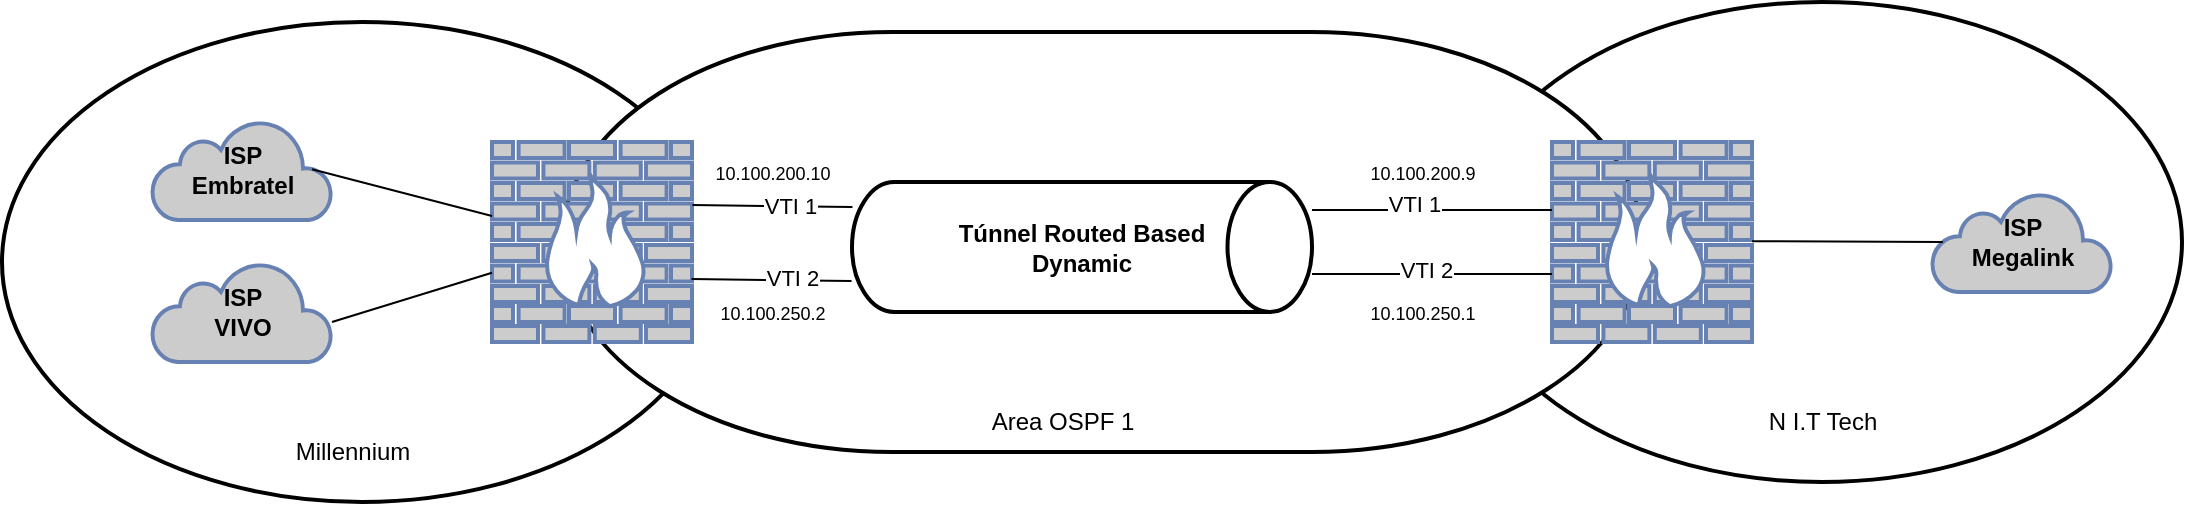 <mxfile version="20.7.4" type="github">
  <diagram id="ZgMbXRKv74JaCYQseVol" name="Página-1">
    <mxGraphModel dx="1394" dy="758" grid="1" gridSize="10" guides="1" tooltips="1" connect="1" arrows="1" fold="1" page="1" pageScale="1" pageWidth="1169" pageHeight="827" math="0" shadow="0">
      <root>
        <mxCell id="0" />
        <mxCell id="1" parent="0" />
        <mxCell id="ynvQH3PPTNnCebqvkkvs-32" value="" style="strokeWidth=2;html=1;shape=mxgraph.flowchart.start_2;whiteSpace=wrap;fontSize=12;fontColor=#000000;" vertex="1" parent="1">
          <mxGeometry x="750" y="330" width="360" height="240" as="geometry" />
        </mxCell>
        <mxCell id="ynvQH3PPTNnCebqvkkvs-31" value="" style="strokeWidth=2;html=1;shape=mxgraph.flowchart.start_2;whiteSpace=wrap;fontSize=12;fontColor=#000000;" vertex="1" parent="1">
          <mxGeometry x="20" y="340" width="360" height="240" as="geometry" />
        </mxCell>
        <mxCell id="ynvQH3PPTNnCebqvkkvs-29" value="" style="strokeWidth=2;html=1;shape=mxgraph.flowchart.terminator;whiteSpace=wrap;fontSize=9;fontColor=#000000;movable=1;resizable=1;rotatable=1;deletable=1;editable=1;connectable=1;" vertex="1" parent="1">
          <mxGeometry x="300" y="345" width="540" height="210" as="geometry" />
        </mxCell>
        <mxCell id="ynvQH3PPTNnCebqvkkvs-1" value="" style="fontColor=#0066CC;verticalAlign=top;verticalLabelPosition=bottom;labelPosition=center;align=center;html=1;outlineConnect=0;fillColor=#CCCCCC;strokeColor=#6881B3;gradientColor=none;gradientDirection=north;strokeWidth=2;shape=mxgraph.networks.firewall;" vertex="1" parent="1">
          <mxGeometry x="265" y="400" width="100" height="100" as="geometry" />
        </mxCell>
        <mxCell id="ynvQH3PPTNnCebqvkkvs-2" value="" style="fontColor=#0066CC;verticalAlign=top;verticalLabelPosition=bottom;labelPosition=center;align=center;html=1;outlineConnect=0;fillColor=#CCCCCC;strokeColor=#6881B3;gradientColor=none;gradientDirection=north;strokeWidth=2;shape=mxgraph.networks.firewall;" vertex="1" parent="1">
          <mxGeometry x="795" y="400" width="100" height="100" as="geometry" />
        </mxCell>
        <mxCell id="ynvQH3PPTNnCebqvkkvs-3" value="&lt;font color=&quot;#000000&quot;&gt;&lt;b&gt;ISP&lt;br&gt;Embratel&lt;/b&gt;&lt;br&gt;&lt;/font&gt;" style="html=1;outlineConnect=0;fillColor=#CCCCCC;strokeColor=#6881B3;gradientColor=none;gradientDirection=north;strokeWidth=2;shape=mxgraph.networks.cloud;fontColor=#ffffff;" vertex="1" parent="1">
          <mxGeometry x="95" y="389" width="90" height="50" as="geometry" />
        </mxCell>
        <mxCell id="ynvQH3PPTNnCebqvkkvs-4" value="&lt;b&gt;&lt;font color=&quot;#000000&quot;&gt;ISP&lt;br&gt;VIVO&lt;/font&gt;&lt;/b&gt;" style="html=1;outlineConnect=0;fillColor=#CCCCCC;strokeColor=#6881B3;gradientColor=none;gradientDirection=north;strokeWidth=2;shape=mxgraph.networks.cloud;fontColor=#ffffff;" vertex="1" parent="1">
          <mxGeometry x="95" y="460" width="90" height="50" as="geometry" />
        </mxCell>
        <mxCell id="ynvQH3PPTNnCebqvkkvs-5" value="&lt;b&gt;&lt;font color=&quot;#000000&quot;&gt;ISP&lt;br&gt;Megalink&lt;/font&gt;&lt;/b&gt;" style="html=1;outlineConnect=0;fillColor=#CCCCCC;strokeColor=#6881B3;gradientColor=none;gradientDirection=north;strokeWidth=2;shape=mxgraph.networks.cloud;fontColor=#ffffff;" vertex="1" parent="1">
          <mxGeometry x="985" y="425" width="90" height="50" as="geometry" />
        </mxCell>
        <mxCell id="ynvQH3PPTNnCebqvkkvs-8" value="&lt;b&gt;Túnnel Routed Based&lt;br&gt;Dynamic&lt;/b&gt;" style="strokeWidth=2;html=1;shape=mxgraph.flowchart.direct_data;whiteSpace=wrap;" vertex="1" parent="1">
          <mxGeometry x="445" y="420" width="230" height="65" as="geometry" />
        </mxCell>
        <mxCell id="ynvQH3PPTNnCebqvkkvs-9" value="" style="shape=link;html=1;rounded=0;exitX=1;exitY=0.5;exitDx=0;exitDy=0;exitPerimeter=0;width=37;" edge="1" parent="1" source="ynvQH3PPTNnCebqvkkvs-1" target="ynvQH3PPTNnCebqvkkvs-8">
          <mxGeometry width="100" relative="1" as="geometry">
            <mxPoint x="365" y="580" as="sourcePoint" />
            <mxPoint x="395" y="450" as="targetPoint" />
          </mxGeometry>
        </mxCell>
        <mxCell id="ynvQH3PPTNnCebqvkkvs-18" value="VTI 1" style="edgeLabel;html=1;align=center;verticalAlign=middle;resizable=0;points=[];fontColor=#000000;" vertex="1" connectable="0" parent="ynvQH3PPTNnCebqvkkvs-9">
          <mxGeometry x="0.219" y="19" relative="1" as="geometry">
            <mxPoint as="offset" />
          </mxGeometry>
        </mxCell>
        <mxCell id="ynvQH3PPTNnCebqvkkvs-21" value="VTI 2" style="edgeLabel;html=1;align=center;verticalAlign=middle;resizable=0;points=[];fontColor=#000000;" vertex="1" connectable="0" parent="ynvQH3PPTNnCebqvkkvs-9">
          <mxGeometry x="0.256" y="-17" relative="1" as="geometry">
            <mxPoint as="offset" />
          </mxGeometry>
        </mxCell>
        <mxCell id="ynvQH3PPTNnCebqvkkvs-13" value="" style="shape=link;html=1;rounded=0;entryX=0;entryY=0.5;entryDx=0;entryDy=0;entryPerimeter=0;width=32;" edge="1" parent="1" target="ynvQH3PPTNnCebqvkkvs-2">
          <mxGeometry width="100" relative="1" as="geometry">
            <mxPoint x="675" y="450" as="sourcePoint" />
            <mxPoint x="775" y="450" as="targetPoint" />
          </mxGeometry>
        </mxCell>
        <mxCell id="ynvQH3PPTNnCebqvkkvs-19" value="VTI 1" style="edgeLabel;html=1;align=center;verticalAlign=middle;resizable=0;points=[];fontColor=#000000;" vertex="1" connectable="0" parent="ynvQH3PPTNnCebqvkkvs-13">
          <mxGeometry x="-0.15" y="19" relative="1" as="geometry">
            <mxPoint as="offset" />
          </mxGeometry>
        </mxCell>
        <mxCell id="ynvQH3PPTNnCebqvkkvs-20" value="VTI 2" style="edgeLabel;html=1;align=center;verticalAlign=middle;resizable=0;points=[];fontColor=#000000;" vertex="1" connectable="0" parent="ynvQH3PPTNnCebqvkkvs-13">
          <mxGeometry x="-0.05" y="-14" relative="1" as="geometry">
            <mxPoint as="offset" />
          </mxGeometry>
        </mxCell>
        <mxCell id="ynvQH3PPTNnCebqvkkvs-14" value="" style="endArrow=none;html=1;rounded=0;" edge="1" parent="1" target="ynvQH3PPTNnCebqvkkvs-1">
          <mxGeometry width="50" height="50" relative="1" as="geometry">
            <mxPoint x="185" y="490" as="sourcePoint" />
            <mxPoint x="305" y="490" as="targetPoint" />
          </mxGeometry>
        </mxCell>
        <mxCell id="ynvQH3PPTNnCebqvkkvs-15" value="" style="endArrow=none;html=1;rounded=0;" edge="1" parent="1" target="ynvQH3PPTNnCebqvkkvs-1">
          <mxGeometry width="50" height="50" relative="1" as="geometry">
            <mxPoint x="175" y="413.62" as="sourcePoint" />
            <mxPoint x="255" y="389.005" as="targetPoint" />
          </mxGeometry>
        </mxCell>
        <mxCell id="ynvQH3PPTNnCebqvkkvs-16" value="" style="endArrow=none;html=1;rounded=0;entryX=0.06;entryY=0.5;entryDx=0;entryDy=0;entryPerimeter=0;" edge="1" parent="1" target="ynvQH3PPTNnCebqvkkvs-5">
          <mxGeometry width="50" height="50" relative="1" as="geometry">
            <mxPoint x="895" y="449.62" as="sourcePoint" />
            <mxPoint x="975" y="425.005" as="targetPoint" />
          </mxGeometry>
        </mxCell>
        <mxCell id="ynvQH3PPTNnCebqvkkvs-23" value="&lt;font style=&quot;font-size: 9px;&quot;&gt;10.100.200.10&lt;/font&gt;" style="text;html=1;align=center;verticalAlign=middle;resizable=0;points=[];autosize=1;strokeColor=none;fillColor=none;fontColor=#000000;" vertex="1" parent="1">
          <mxGeometry x="365" y="400" width="80" height="30" as="geometry" />
        </mxCell>
        <mxCell id="ynvQH3PPTNnCebqvkkvs-24" value="&lt;font style=&quot;font-size: 9px;&quot;&gt;10.100.200.9&lt;/font&gt;" style="text;html=1;align=center;verticalAlign=middle;resizable=0;points=[];autosize=1;strokeColor=none;fillColor=none;fontColor=#000000;" vertex="1" parent="1">
          <mxGeometry x="690" y="400" width="80" height="30" as="geometry" />
        </mxCell>
        <mxCell id="ynvQH3PPTNnCebqvkkvs-25" value="&lt;font style=&quot;font-size: 9px;&quot;&gt;10.100.250.2&lt;/font&gt;" style="text;html=1;align=center;verticalAlign=middle;resizable=0;points=[];autosize=1;strokeColor=none;fillColor=none;fontColor=#000000;" vertex="1" parent="1">
          <mxGeometry x="365" y="470" width="80" height="30" as="geometry" />
        </mxCell>
        <mxCell id="ynvQH3PPTNnCebqvkkvs-26" value="&lt;font style=&quot;font-size: 9px;&quot;&gt;10.100.250.1&lt;/font&gt;" style="text;html=1;align=center;verticalAlign=middle;resizable=0;points=[];autosize=1;strokeColor=none;fillColor=none;fontColor=#000000;" vertex="1" parent="1">
          <mxGeometry x="690" y="470" width="80" height="30" as="geometry" />
        </mxCell>
        <mxCell id="ynvQH3PPTNnCebqvkkvs-30" value="&lt;font style=&quot;font-size: 12px;&quot;&gt;Area OSPF 1&lt;/font&gt;" style="text;html=1;align=center;verticalAlign=middle;resizable=0;points=[];autosize=1;strokeColor=none;fillColor=none;fontSize=9;fontColor=#000000;" vertex="1" parent="1">
          <mxGeometry x="505" y="525" width="90" height="30" as="geometry" />
        </mxCell>
        <mxCell id="ynvQH3PPTNnCebqvkkvs-33" value="Millennium" style="text;html=1;align=center;verticalAlign=middle;resizable=0;points=[];autosize=1;strokeColor=none;fillColor=none;fontSize=12;fontColor=#000000;" vertex="1" parent="1">
          <mxGeometry x="155" y="540" width="80" height="30" as="geometry" />
        </mxCell>
        <mxCell id="ynvQH3PPTNnCebqvkkvs-34" value="N I.T Tech" style="text;html=1;align=center;verticalAlign=middle;resizable=0;points=[];autosize=1;strokeColor=none;fillColor=none;fontSize=12;fontColor=#000000;" vertex="1" parent="1">
          <mxGeometry x="890" y="525" width="80" height="30" as="geometry" />
        </mxCell>
      </root>
    </mxGraphModel>
  </diagram>
</mxfile>
